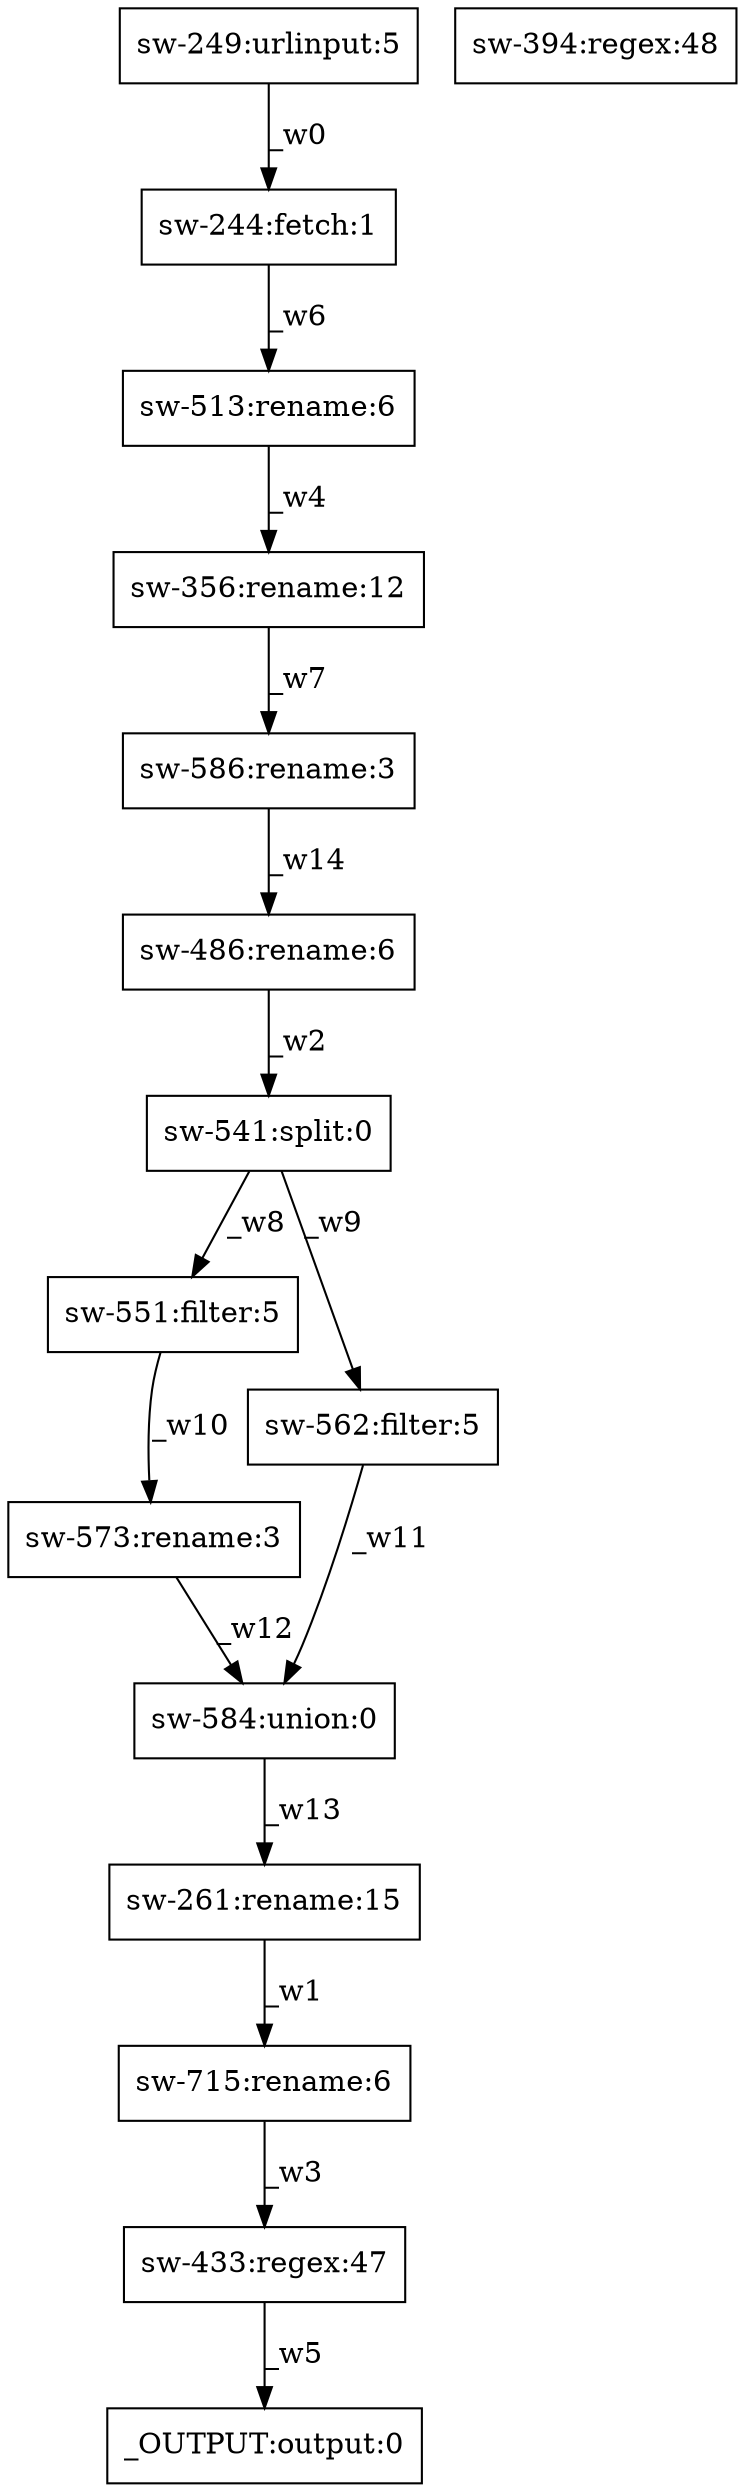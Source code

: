 digraph test1 { node [shape=box] "_OUTPUT" [label="_OUTPUT:output:0"];"sw-551" [label="sw-551:filter:5"];"sw-486" [label="sw-486:rename:6"];"sw-244" [label="sw-244:fetch:1"];"sw-562" [label="sw-562:filter:5"];"sw-573" [label="sw-573:rename:3"];"sw-356" [label="sw-356:rename:12"];"sw-584" [label="sw-584:union:0"];"sw-586" [label="sw-586:rename:3"];"sw-249" [label="sw-249:urlinput:5"];"sw-715" [label="sw-715:rename:6"];"sw-394" [label="sw-394:regex:48"];"sw-541" [label="sw-541:split:0"];"sw-433" [label="sw-433:regex:47"];"sw-513" [label="sw-513:rename:6"];"sw-261" [label="sw-261:rename:15"];"sw-249" -> "sw-244" [label="_w0"];"sw-261" -> "sw-715" [label="_w1"];"sw-486" -> "sw-541" [label="_w2"];"sw-715" -> "sw-433" [label="_w3"];"sw-513" -> "sw-356" [label="_w4"];"sw-433" -> "_OUTPUT" [label="_w5"];"sw-244" -> "sw-513" [label="_w6"];"sw-356" -> "sw-586" [label="_w7"];"sw-541" -> "sw-551" [label="_w8"];"sw-541" -> "sw-562" [label="_w9"];"sw-551" -> "sw-573" [label="_w10"];"sw-562" -> "sw-584" [label="_w11"];"sw-573" -> "sw-584" [label="_w12"];"sw-584" -> "sw-261" [label="_w13"];"sw-586" -> "sw-486" [label="_w14"];}